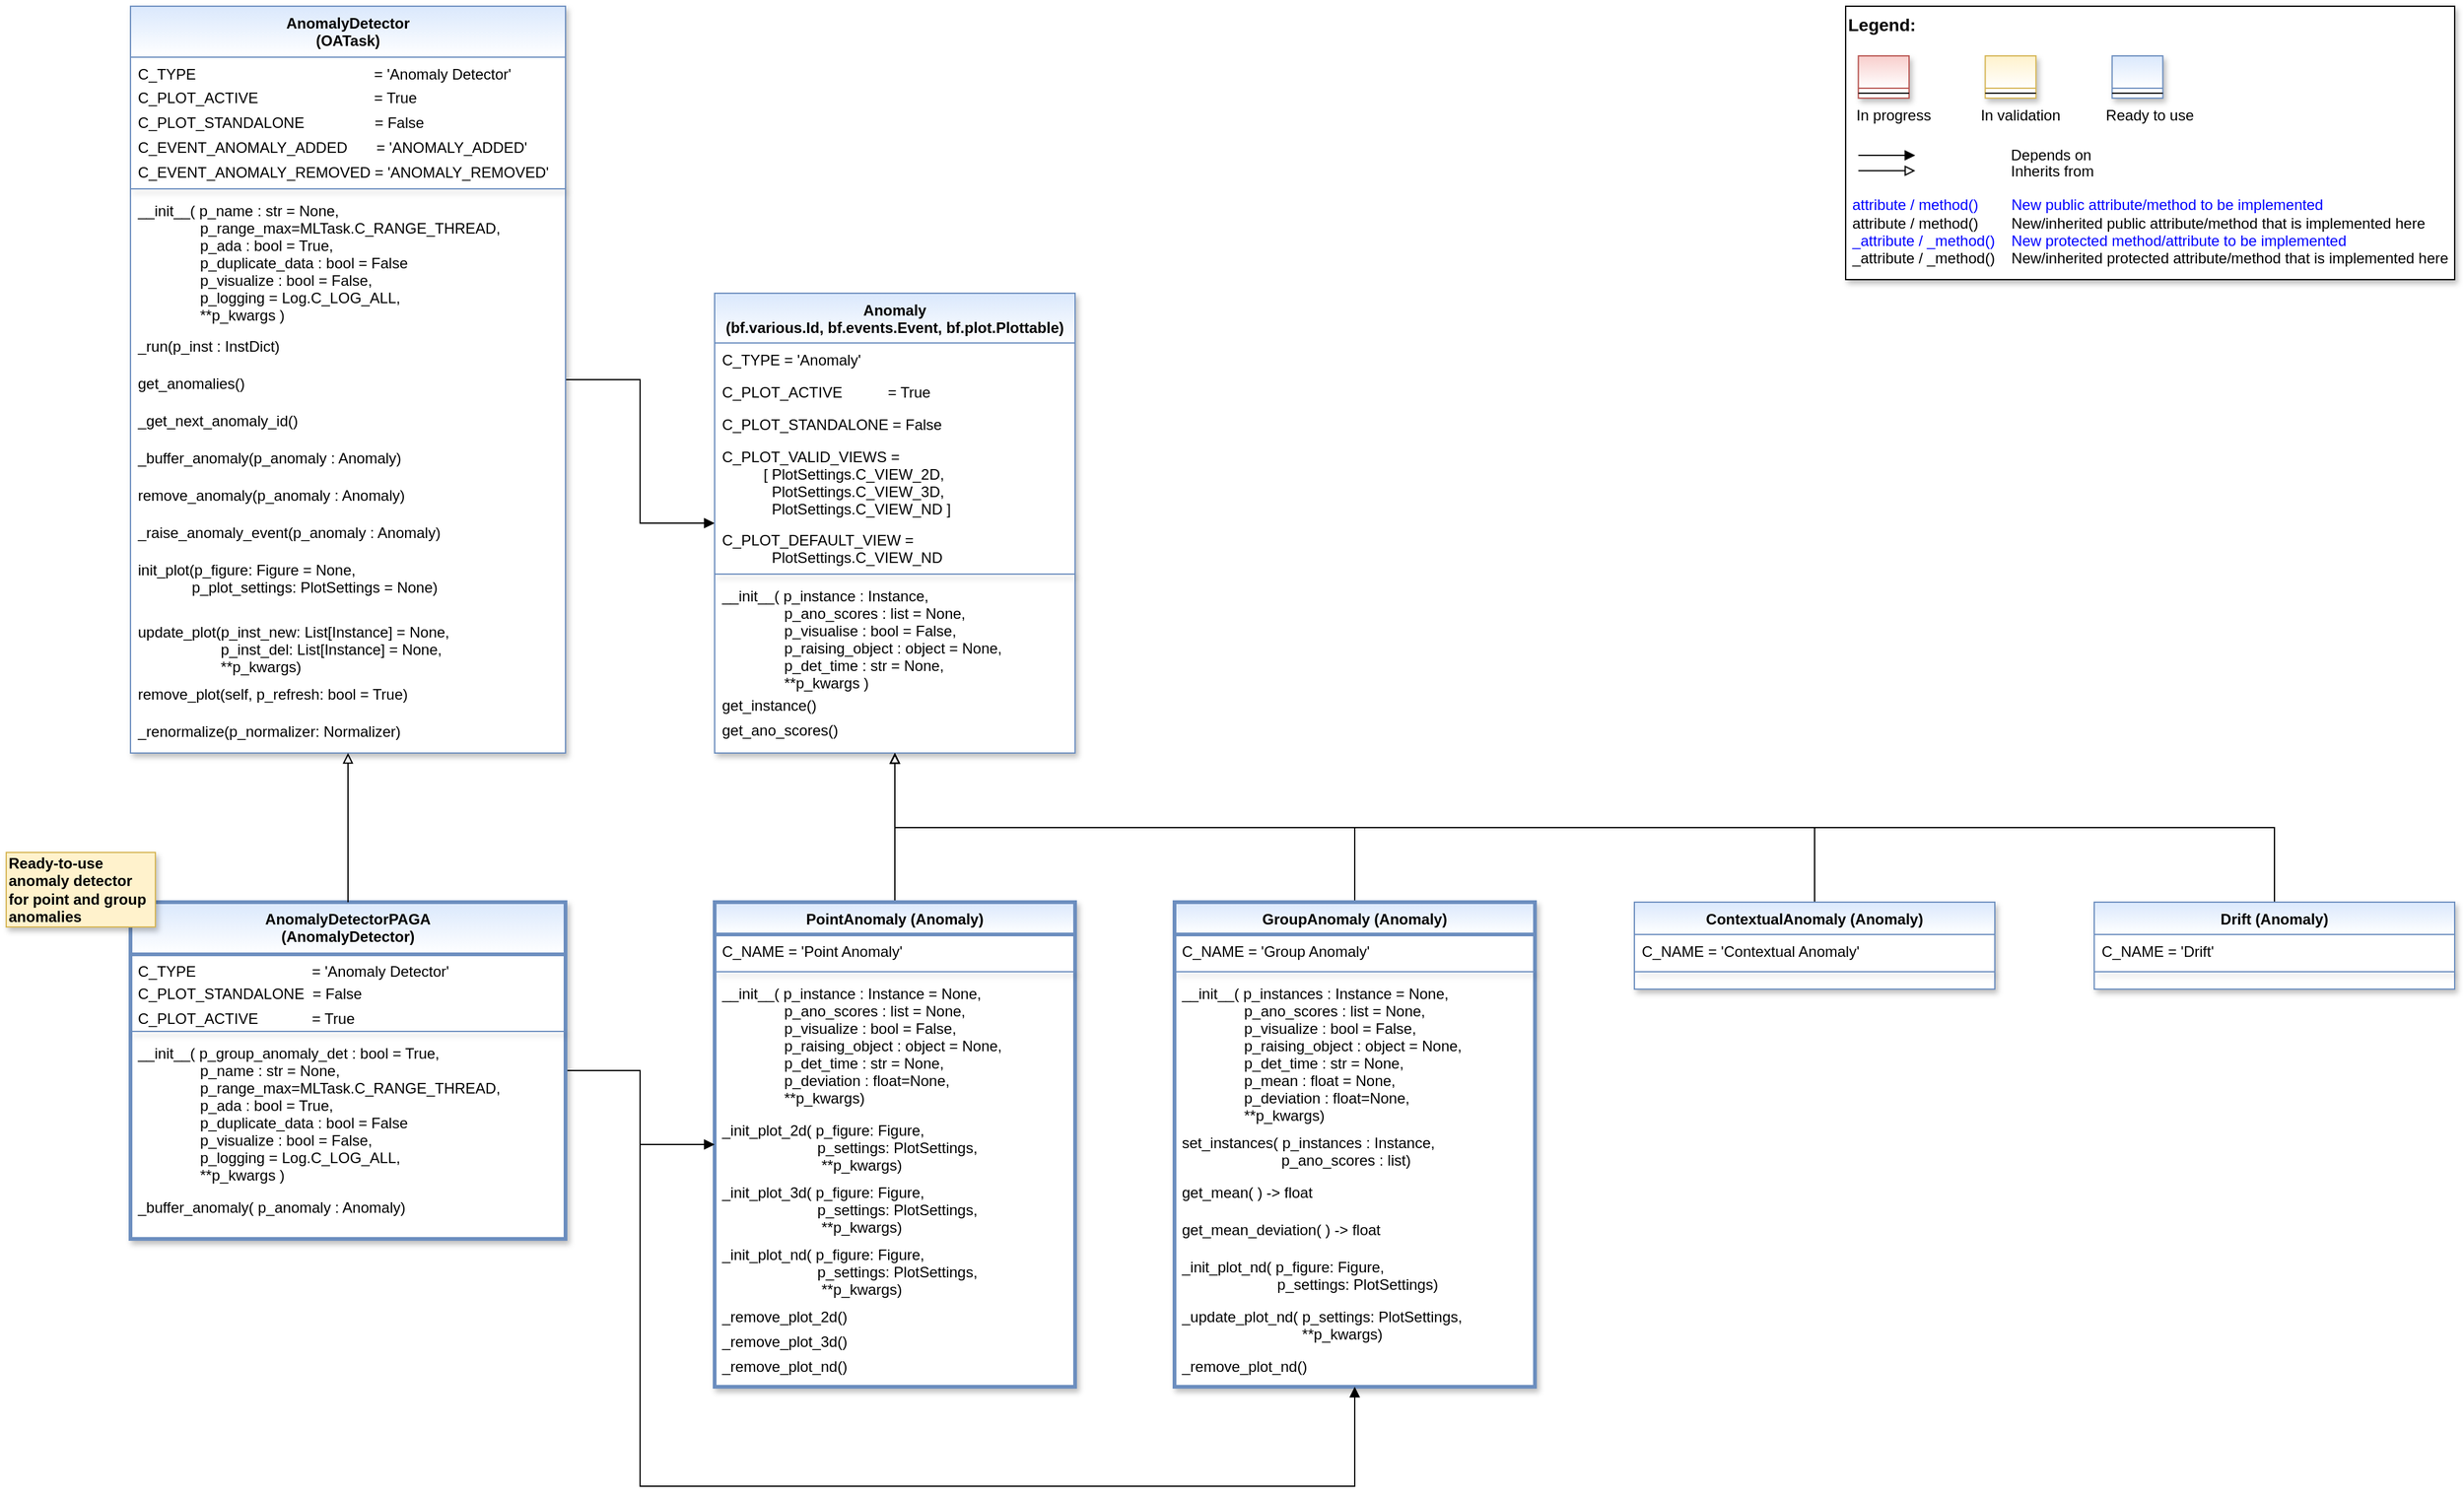<mxfile version="20.7.4" type="device" pages="2"><diagram id="C5RBs43oDa-KdzZeNtuy" name="Page-1"><mxGraphModel dx="2894" dy="1236" grid="1" gridSize="10" guides="1" tooltips="1" connect="1" arrows="1" fold="1" page="1" pageScale="1" pageWidth="2336" pageHeight="1654" math="0" shadow="0"><root><mxCell id="WIyWlLk6GJQsqaUBKTNV-0"/><mxCell id="WIyWlLk6GJQsqaUBKTNV-1" parent="WIyWlLk6GJQsqaUBKTNV-0"/><mxCell id="fcJVb3HREh7NScvAmxeq-0" value="" style="group" parent="WIyWlLk6GJQsqaUBKTNV-1" vertex="1" connectable="0"><mxGeometry x="1520" y="40" width="490" height="220" as="geometry"/></mxCell><mxCell id="fcJVb3HREh7NScvAmxeq-1" value="&lt;font color=&quot;#000000&quot; size=&quot;1&quot;&gt;&lt;b style=&quot;font-size: 14px&quot;&gt;Legend:&lt;br&gt;&lt;/b&gt;&lt;/font&gt;&lt;br&gt;&lt;br&gt;&lt;br&gt;&lt;font color=&quot;#0000ff&quot; style=&quot;font-size: 6px&quot;&gt;&lt;br&gt;&lt;/font&gt;&lt;span style=&quot;color: rgb(0 , 0 , 0)&quot;&gt;&lt;font style=&quot;font-size: 4px&quot;&gt;&amp;nbsp; &amp;nbsp;&lt;/font&gt;&amp;nbsp;In progress&amp;nbsp; &amp;nbsp; &amp;nbsp; &amp;nbsp; &amp;nbsp; &amp;nbsp; In validation&amp;nbsp; &amp;nbsp; &amp;nbsp; &amp;nbsp; &amp;nbsp; &amp;nbsp;Ready to use&lt;/span&gt;&lt;font color=&quot;#000000&quot;&gt;&amp;nbsp;&lt;br&gt;&lt;/font&gt;&lt;font color=&quot;#0000ff&quot;&gt;&lt;br&gt;&lt;br&gt;&lt;br&gt;&lt;br&gt;&amp;nbsp;attribute / method()&amp;nbsp; &amp;nbsp; &amp;nbsp; &amp;nbsp; New public attribute/method to be implemented&lt;/font&gt;&lt;br&gt;&lt;font color=&quot;#000000&quot;&gt;&amp;nbsp;&lt;/font&gt;&lt;font color=&quot;#000000&quot;&gt;attribute / method()&lt;span&gt; &lt;/span&gt;&amp;nbsp; &amp;nbsp; &amp;nbsp; &amp;nbsp;New/inherited public attribute/method that is implemented here&lt;br&gt;&lt;/font&gt;&lt;font color=&quot;#0000ff&quot;&gt;&amp;nbsp;_attribute /&amp;nbsp;&lt;/font&gt;&lt;font color=&quot;#0000ff&quot;&gt;_method()&amp;nbsp; &amp;nbsp; New protected method/attribute to be implemented&lt;/font&gt;&lt;br&gt;&lt;font color=&quot;#000000&quot;&gt;&amp;nbsp;_attribute / _method()&amp;nbsp; &amp;nbsp; New/inherited protected attribute/method that is implemented here&lt;br&gt;&lt;/font&gt;&lt;font color=&quot;#000000&quot;&gt;&lt;br&gt;&lt;br&gt;&lt;br&gt;&lt;br&gt;&lt;br&gt;&lt;/font&gt;" style="text;html=1;align=left;verticalAlign=top;whiteSpace=wrap;rounded=0;fontColor=#006600;strokeColor=#000000;shadow=1;fillColor=#ffffff;" parent="fcJVb3HREh7NScvAmxeq-0" vertex="1"><mxGeometry width="490.0" height="220" as="geometry"/></mxCell><mxCell id="fcJVb3HREh7NScvAmxeq-2" value="Depends on" style="endArrow=block;html=1;labelPosition=right;verticalLabelPosition=middle;align=left;verticalAlign=middle;endFill=1;fontSize=12;" parent="fcJVb3HREh7NScvAmxeq-0" edge="1"><mxGeometry x="-1623.125" y="-2180" width="51.042" height="50" as="geometry"><mxPoint x="10.208" y="120.003" as="sourcePoint"/><mxPoint x="55.991" y="120.003" as="targetPoint"/><mxPoint x="98" as="offset"/><Array as="points"><mxPoint x="30.625" y="120"/></Array></mxGeometry></mxCell><mxCell id="fcJVb3HREh7NScvAmxeq-3" value="Inherits from" style="endArrow=block;html=1;labelPosition=right;verticalLabelPosition=middle;align=left;verticalAlign=middle;endFill=0;fontSize=12;" parent="fcJVb3HREh7NScvAmxeq-0" edge="1"><mxGeometry x="-1623.125" y="-2180" width="51.042" height="50" as="geometry"><mxPoint x="10.208" y="132.385" as="sourcePoint"/><mxPoint x="55.991" y="132.385" as="targetPoint"/><mxPoint x="98" y="1" as="offset"/></mxGeometry></mxCell><mxCell id="fcJVb3HREh7NScvAmxeq-4" value="" style="swimlane;fontStyle=3;align=center;verticalAlign=top;childLayout=stackLayout;horizontal=1;startSize=26;horizontalStack=0;resizeParent=1;resizeLast=0;collapsible=1;marginBottom=0;rounded=0;shadow=1;strokeWidth=1;fillColor=#f8cecc;strokeColor=#b85450;gradientColor=#ffffff;swimlaneFillColor=#ffffff;" parent="fcJVb3HREh7NScvAmxeq-0" vertex="1"><mxGeometry x="10.208" y="40" width="40.833" height="34" as="geometry"><mxRectangle x="230" y="140" width="160" height="26" as="alternateBounds"/></mxGeometry></mxCell><mxCell id="fcJVb3HREh7NScvAmxeq-5" value="" style="line;html=1;strokeWidth=1;align=left;verticalAlign=middle;spacingTop=-1;spacingLeft=3;spacingRight=3;rotatable=0;labelPosition=right;points=[];portConstraint=eastwest;" parent="fcJVb3HREh7NScvAmxeq-4" vertex="1"><mxGeometry y="26" width="40.833" height="8" as="geometry"/></mxCell><mxCell id="fcJVb3HREh7NScvAmxeq-6" value="" style="swimlane;fontStyle=3;align=center;verticalAlign=top;childLayout=stackLayout;horizontal=1;startSize=26;horizontalStack=0;resizeParent=1;resizeLast=0;collapsible=1;marginBottom=0;rounded=0;shadow=1;strokeWidth=1;fillColor=#fff2cc;strokeColor=#d6b656;gradientColor=#ffffff;swimlaneFillColor=#ffffff;" parent="fcJVb3HREh7NScvAmxeq-0" vertex="1"><mxGeometry x="112.292" y="40" width="40.833" height="34" as="geometry"><mxRectangle x="230" y="140" width="160" height="26" as="alternateBounds"/></mxGeometry></mxCell><mxCell id="fcJVb3HREh7NScvAmxeq-7" value="" style="line;html=1;strokeWidth=1;align=left;verticalAlign=middle;spacingTop=-1;spacingLeft=3;spacingRight=3;rotatable=0;labelPosition=right;points=[];portConstraint=eastwest;" parent="fcJVb3HREh7NScvAmxeq-6" vertex="1"><mxGeometry y="26" width="40.833" height="8" as="geometry"/></mxCell><mxCell id="fcJVb3HREh7NScvAmxeq-8" value="" style="swimlane;fontStyle=3;align=center;verticalAlign=top;childLayout=stackLayout;horizontal=1;startSize=26;horizontalStack=0;resizeParent=1;resizeLast=0;collapsible=1;marginBottom=0;rounded=0;shadow=1;strokeWidth=1;fillColor=#dae8fc;strokeColor=#6c8ebf;gradientColor=#ffffff;swimlaneFillColor=#ffffff;" parent="fcJVb3HREh7NScvAmxeq-0" vertex="1"><mxGeometry x="214.375" y="40" width="40.833" height="34" as="geometry"><mxRectangle x="230" y="140" width="160" height="26" as="alternateBounds"/></mxGeometry></mxCell><mxCell id="fcJVb3HREh7NScvAmxeq-9" value="" style="line;html=1;strokeWidth=1;align=left;verticalAlign=middle;spacingTop=-1;spacingLeft=3;spacingRight=3;rotatable=0;labelPosition=right;points=[];portConstraint=eastwest;" parent="fcJVb3HREh7NScvAmxeq-8" vertex="1"><mxGeometry y="26" width="40.833" height="8" as="geometry"/></mxCell><mxCell id="0cJ1NAXk0Xtcf3CmwPfC-0" style="edgeStyle=orthogonalEdgeStyle;rounded=0;orthogonalLoop=1;jettySize=auto;html=1;endArrow=block;endFill=1;" edge="1" parent="WIyWlLk6GJQsqaUBKTNV-1" source="4use4ZCXdNiZSNTW99xv-1" target="4use4ZCXdNiZSNTW99xv-16"><mxGeometry relative="1" as="geometry"/></mxCell><mxCell id="4use4ZCXdNiZSNTW99xv-1" value="AnomalyDetector&#10;(OATask)" style="swimlane;align=center;verticalAlign=top;childLayout=stackLayout;horizontal=1;startSize=41;horizontalStack=0;resizeParent=1;resizeLast=0;collapsible=1;marginBottom=0;rounded=0;shadow=1;strokeWidth=1;fillColor=#dae8fc;strokeColor=#6c8ebf;swimlaneFillColor=#ffffff;gradientColor=#ffffff;" parent="WIyWlLk6GJQsqaUBKTNV-1" vertex="1"><mxGeometry x="140" y="40" width="350" height="601" as="geometry"><mxRectangle x="230" y="140" width="160" height="26" as="alternateBounds"/></mxGeometry></mxCell><mxCell id="4use4ZCXdNiZSNTW99xv-2" value="C_TYPE                                           = 'Anomaly Detector'" style="text;align=left;verticalAlign=top;spacingLeft=4;spacingRight=4;overflow=hidden;rotatable=0;points=[[0,0.5],[1,0.5]];portConstraint=eastwest;" parent="4use4ZCXdNiZSNTW99xv-1" vertex="1"><mxGeometry y="41" width="350" height="19" as="geometry"/></mxCell><mxCell id="oLJumqx1HHhM9YScGNT0-0" value="C_PLOT_ACTIVE &amp;nbsp; &amp;nbsp; &amp;nbsp; &amp;nbsp; &amp;nbsp; &lt;span style=&quot;white-space: pre;&quot;&gt;&#9;&lt;/span&gt;&lt;span style=&quot;white-space: pre;&quot;&gt;&#9;&lt;/span&gt;&amp;nbsp;= True" style="text;align=left;verticalAlign=top;spacingLeft=4;spacingRight=4;overflow=hidden;rotatable=0;points=[[0,0.5],[1,0.5]];portConstraint=eastwest;html=1;" parent="4use4ZCXdNiZSNTW99xv-1" vertex="1"><mxGeometry y="60" width="350" height="20" as="geometry"/></mxCell><mxCell id="iRqbgX-deYLXcJWkZiLP-0" value="C_PLOT_STANDALONE                 = False" style="text;align=left;verticalAlign=top;spacingLeft=4;spacingRight=4;overflow=hidden;rotatable=0;points=[[0,0.5],[1,0.5]];portConstraint=eastwest;" parent="4use4ZCXdNiZSNTW99xv-1" vertex="1"><mxGeometry y="80" width="350" height="20" as="geometry"/></mxCell><mxCell id="iRqbgX-deYLXcJWkZiLP-1" value="    C_EVENT_ANOMALY_ADDED       = 'ANOMALY_ADDED'" style="text;align=left;verticalAlign=top;spacingLeft=4;spacingRight=4;overflow=hidden;rotatable=0;points=[[0,0.5],[1,0.5]];portConstraint=eastwest;" parent="4use4ZCXdNiZSNTW99xv-1" vertex="1"><mxGeometry y="100" width="350" height="20" as="geometry"/></mxCell><mxCell id="oLJumqx1HHhM9YScGNT0-1" value="    C_EVENT_ANOMALY_REMOVED = 'ANOMALY_REMOVED'" style="text;align=left;verticalAlign=top;spacingLeft=4;spacingRight=4;overflow=hidden;rotatable=0;points=[[0,0.5],[1,0.5]];portConstraint=eastwest;" parent="4use4ZCXdNiZSNTW99xv-1" vertex="1"><mxGeometry y="120" width="350" height="23" as="geometry"/></mxCell><mxCell id="4use4ZCXdNiZSNTW99xv-5" value="" style="line;html=1;strokeWidth=1;align=center;verticalAlign=top;spacingTop=-1;spacingLeft=3;spacingRight=3;rotatable=0;labelPosition=right;points=[];portConstraint=eastwest;rounded=0;shadow=1;strokeColor=#6c8ebf;swimlaneFillColor=#ffffff;fontFamily=Helvetica;fontSize=12;fontColor=default;fontStyle=3;fillColor=#dae8fc;gradientColor=#ffffff;" parent="4use4ZCXdNiZSNTW99xv-1" vertex="1"><mxGeometry y="143" width="350" height="8" as="geometry"/></mxCell><mxCell id="4use4ZCXdNiZSNTW99xv-6" value="__init__( p_name : str = None,&#10;               p_range_max=MLTask.C_RANGE_THREAD,&#10;               p_ada : bool = True,&#10;               p_duplicate_data : bool = False&#10;               p_visualize : bool = False,&#10;               p_logging = Log.C_LOG_ALL,&#10;               **p_kwargs )" style="text;align=left;verticalAlign=top;spacingLeft=4;spacingRight=4;overflow=hidden;rotatable=0;points=[[0,0.5],[1,0.5]];portConstraint=eastwest;" parent="4use4ZCXdNiZSNTW99xv-1" vertex="1"><mxGeometry y="151" width="350" height="109" as="geometry"/></mxCell><mxCell id="oLJumqx1HHhM9YScGNT0-22" value="_run(p_inst : InstDict)" style="text;align=left;verticalAlign=top;spacingLeft=4;spacingRight=4;overflow=hidden;rotatable=0;points=[[0,0.5],[1,0.5]];portConstraint=eastwest;shadow=1;" parent="4use4ZCXdNiZSNTW99xv-1" vertex="1"><mxGeometry y="260" width="350" height="30" as="geometry"/></mxCell><mxCell id="4use4ZCXdNiZSNTW99xv-8" value="get_anomalies()" style="text;align=left;verticalAlign=top;spacingLeft=4;spacingRight=4;overflow=hidden;rotatable=0;points=[[0,0.5],[1,0.5]];portConstraint=eastwest;shadow=1;" parent="4use4ZCXdNiZSNTW99xv-1" vertex="1"><mxGeometry y="290" width="350" height="30" as="geometry"/></mxCell><mxCell id="N38WU9mJ-Era6qwWuLtT-0" value="_get_next_anomaly_id()" style="text;align=left;verticalAlign=top;spacingLeft=4;spacingRight=4;overflow=hidden;rotatable=0;points=[[0,0.5],[1,0.5]];portConstraint=eastwest;shadow=1;" parent="4use4ZCXdNiZSNTW99xv-1" vertex="1"><mxGeometry y="320" width="350" height="30" as="geometry"/></mxCell><mxCell id="oLJumqx1HHhM9YScGNT0-2" value="_buffer_anomaly(p_anomaly : Anomaly) " style="text;align=left;verticalAlign=top;spacingLeft=4;spacingRight=4;overflow=hidden;rotatable=0;points=[[0,0.5],[1,0.5]];portConstraint=eastwest;shadow=1;" parent="4use4ZCXdNiZSNTW99xv-1" vertex="1"><mxGeometry y="350" width="350" height="30" as="geometry"/></mxCell><mxCell id="oLJumqx1HHhM9YScGNT0-3" value="remove_anomaly(p_anomaly : Anomaly)" style="text;align=left;verticalAlign=top;spacingLeft=4;spacingRight=4;overflow=hidden;rotatable=0;points=[[0,0.5],[1,0.5]];portConstraint=eastwest;shadow=1;" parent="4use4ZCXdNiZSNTW99xv-1" vertex="1"><mxGeometry y="380" width="350" height="30" as="geometry"/></mxCell><mxCell id="oLJumqx1HHhM9YScGNT0-4" value="_raise_anomaly_event(p_anomaly : Anomaly)" style="text;align=left;verticalAlign=top;spacingLeft=4;spacingRight=4;overflow=hidden;rotatable=0;points=[[0,0.5],[1,0.5]];portConstraint=eastwest;shadow=1;" parent="4use4ZCXdNiZSNTW99xv-1" vertex="1"><mxGeometry y="410" width="350" height="30" as="geometry"/></mxCell><mxCell id="oLJumqx1HHhM9YScGNT0-5" value="init_plot(p_figure: Figure = None,&#10;             p_plot_settings: PlotSettings = None)" style="text;align=left;verticalAlign=top;spacingLeft=4;spacingRight=4;overflow=hidden;rotatable=0;points=[[0,0.5],[1,0.5]];portConstraint=eastwest;shadow=1;" parent="4use4ZCXdNiZSNTW99xv-1" vertex="1"><mxGeometry y="440" width="350" height="50" as="geometry"/></mxCell><mxCell id="oLJumqx1HHhM9YScGNT0-6" value="update_plot(p_inst_new: List[Instance] = None,&#10;                    p_inst_del: List[Instance] = None,&#10;                    **p_kwargs)" style="text;align=left;verticalAlign=top;spacingLeft=4;spacingRight=4;overflow=hidden;rotatable=0;points=[[0,0.5],[1,0.5]];portConstraint=eastwest;shadow=1;" parent="4use4ZCXdNiZSNTW99xv-1" vertex="1"><mxGeometry y="490" width="350" height="50" as="geometry"/></mxCell><mxCell id="oLJumqx1HHhM9YScGNT0-7" value="remove_plot(self, p_refresh: bool = True)" style="text;align=left;verticalAlign=top;spacingLeft=4;spacingRight=4;overflow=hidden;rotatable=0;points=[[0,0.5],[1,0.5]];portConstraint=eastwest;shadow=1;" parent="4use4ZCXdNiZSNTW99xv-1" vertex="1"><mxGeometry y="540" width="350" height="30" as="geometry"/></mxCell><mxCell id="hOcUKRqpv3udX4BvXm5B-0" value="_renormalize(p_normalizer: Normalizer) " style="text;align=left;verticalAlign=top;spacingLeft=4;spacingRight=4;overflow=hidden;rotatable=0;points=[[0,0.5],[1,0.5]];portConstraint=eastwest;shadow=1;" parent="4use4ZCXdNiZSNTW99xv-1" vertex="1"><mxGeometry y="570" width="350" height="30" as="geometry"/></mxCell><mxCell id="4use4ZCXdNiZSNTW99xv-16" value="Anomaly &#10;(bf.various.Id, bf.events.Event, bf.plot.Plottable)" style="swimlane;fontStyle=1;align=center;verticalAlign=top;childLayout=stackLayout;horizontal=1;startSize=40;horizontalStack=0;resizeParent=1;resizeLast=0;collapsible=1;marginBottom=0;rounded=0;shadow=1;strokeWidth=1;fillColor=#dae8fc;strokeColor=#6c8ebf;swimlaneFillColor=#ffffff;gradientColor=#ffffff;fontFamily=Helvetica;fontSize=12;fontColor=default;" parent="WIyWlLk6GJQsqaUBKTNV-1" vertex="1"><mxGeometry x="610" y="271" width="290" height="370" as="geometry"><mxRectangle x="230" y="140" width="160" height="26" as="alternateBounds"/></mxGeometry></mxCell><mxCell id="8-Sli__s1YHfQ2Dl7trR-0" value="C_TYPE = 'Anomaly'" style="text;align=left;verticalAlign=top;spacingLeft=4;spacingRight=4;overflow=hidden;rotatable=0;points=[[0,0.5],[1,0.5]];portConstraint=eastwest;" parent="4use4ZCXdNiZSNTW99xv-16" vertex="1"><mxGeometry y="40" width="290" height="26" as="geometry"/></mxCell><mxCell id="oLJumqx1HHhM9YScGNT0-23" value="C_PLOT_ACTIVE           = True" style="text;align=left;verticalAlign=top;spacingLeft=4;spacingRight=4;overflow=hidden;rotatable=0;points=[[0,0.5],[1,0.5]];portConstraint=eastwest;" parent="4use4ZCXdNiZSNTW99xv-16" vertex="1"><mxGeometry y="66" width="290" height="26" as="geometry"/></mxCell><mxCell id="oLJumqx1HHhM9YScGNT0-24" value="C_PLOT_STANDALONE = False" style="text;align=left;verticalAlign=top;spacingLeft=4;spacingRight=4;overflow=hidden;rotatable=0;points=[[0,0.5],[1,0.5]];portConstraint=eastwest;" parent="4use4ZCXdNiZSNTW99xv-16" vertex="1"><mxGeometry y="92" width="290" height="26" as="geometry"/></mxCell><mxCell id="oLJumqx1HHhM9YScGNT0-25" value="C_PLOT_VALID_VIEWS = &#10;          [ PlotSettings.C_VIEW_2D, &#10;            PlotSettings.C_VIEW_3D, &#10;            PlotSettings.C_VIEW_ND ]" style="text;align=left;verticalAlign=top;spacingLeft=4;spacingRight=4;overflow=hidden;rotatable=0;points=[[0,0.5],[1,0.5]];portConstraint=eastwest;" parent="4use4ZCXdNiZSNTW99xv-16" vertex="1"><mxGeometry y="118" width="290" height="67" as="geometry"/></mxCell><mxCell id="oLJumqx1HHhM9YScGNT0-26" value="C_PLOT_DEFAULT_VIEW = &#10;            PlotSettings.C_VIEW_ND" style="text;align=left;verticalAlign=top;spacingLeft=4;spacingRight=4;overflow=hidden;rotatable=0;points=[[0,0.5],[1,0.5]];portConstraint=eastwest;" parent="4use4ZCXdNiZSNTW99xv-16" vertex="1"><mxGeometry y="185" width="290" height="37" as="geometry"/></mxCell><mxCell id="4use4ZCXdNiZSNTW99xv-20" value="" style="line;html=1;strokeWidth=1;align=center;verticalAlign=top;spacingTop=-1;spacingLeft=3;spacingRight=3;rotatable=0;labelPosition=right;points=[];portConstraint=eastwest;rounded=0;shadow=1;strokeColor=#6c8ebf;swimlaneFillColor=#ffffff;fontFamily=Helvetica;fontSize=12;fontColor=default;fontStyle=1;fillColor=#dae8fc;gradientColor=#ffffff;" parent="4use4ZCXdNiZSNTW99xv-16" vertex="1"><mxGeometry y="222" width="290" height="8" as="geometry"/></mxCell><mxCell id="4use4ZCXdNiZSNTW99xv-21" value="__init__( p_instance : Instance,&#10;               p_ano_scores : list = None,&#10;               p_visualise : bool = False,&#10;               p_raising_object : object = None,&#10;               p_det_time : str = None,&#10;               **p_kwargs )" style="text;align=left;verticalAlign=top;spacingLeft=4;spacingRight=4;overflow=hidden;rotatable=0;points=[[0,0.5],[1,0.5]];portConstraint=eastwest;" parent="4use4ZCXdNiZSNTW99xv-16" vertex="1"><mxGeometry y="230" width="290" height="88" as="geometry"/></mxCell><mxCell id="oLJumqx1HHhM9YScGNT0-29" value="get_instance()" style="text;align=left;verticalAlign=top;spacingLeft=4;spacingRight=4;overflow=hidden;rotatable=0;points=[[0,0.5],[1,0.5]];portConstraint=eastwest;" parent="4use4ZCXdNiZSNTW99xv-16" vertex="1"><mxGeometry y="318" width="290" height="20" as="geometry"/></mxCell><mxCell id="hOcUKRqpv3udX4BvXm5B-9" value="get_ano_scores()" style="text;align=left;verticalAlign=top;spacingLeft=4;spacingRight=4;overflow=hidden;rotatable=0;points=[[0,0.5],[1,0.5]];portConstraint=eastwest;" parent="4use4ZCXdNiZSNTW99xv-16" vertex="1"><mxGeometry y="338" width="290" height="20" as="geometry"/></mxCell><mxCell id="0cJ1NAXk0Xtcf3CmwPfC-3" style="edgeStyle=orthogonalEdgeStyle;rounded=0;orthogonalLoop=1;jettySize=auto;html=1;endArrow=block;endFill=0;" edge="1" parent="WIyWlLk6GJQsqaUBKTNV-1" source="p2okAq9_pR5mkignAm-u-1" target="4use4ZCXdNiZSNTW99xv-16"><mxGeometry relative="1" as="geometry"/></mxCell><mxCell id="p2okAq9_pR5mkignAm-u-1" value="PointAnomaly (Anomaly)" style="swimlane;fontStyle=1;align=center;verticalAlign=top;childLayout=stackLayout;horizontal=1;startSize=26;horizontalStack=0;resizeParent=1;resizeLast=0;collapsible=1;marginBottom=0;rounded=0;shadow=1;strokeWidth=3;fillColor=#dae8fc;strokeColor=#6c8ebf;swimlaneFillColor=#ffffff;gradientColor=#ffffff;fontFamily=Helvetica;fontSize=12;fontColor=default;" parent="WIyWlLk6GJQsqaUBKTNV-1" vertex="1"><mxGeometry x="610" y="761" width="290" height="390" as="geometry"><mxRectangle x="230" y="140" width="160" height="26" as="alternateBounds"/></mxGeometry></mxCell><mxCell id="p2okAq9_pR5mkignAm-u-2" value="C_NAME = 'Point Anomaly'" style="text;align=left;verticalAlign=top;spacingLeft=4;spacingRight=4;overflow=hidden;rotatable=0;points=[[0,0.5],[1,0.5]];portConstraint=eastwest;" parent="p2okAq9_pR5mkignAm-u-1" vertex="1"><mxGeometry y="26" width="290" height="26" as="geometry"/></mxCell><mxCell id="p2okAq9_pR5mkignAm-u-5" value="" style="line;html=1;strokeWidth=1;align=center;verticalAlign=top;spacingTop=-1;spacingLeft=3;spacingRight=3;rotatable=0;labelPosition=right;points=[];portConstraint=eastwest;rounded=0;shadow=1;strokeColor=#6c8ebf;swimlaneFillColor=#ffffff;fontFamily=Helvetica;fontSize=12;fontColor=default;fontStyle=1;fillColor=#dae8fc;gradientColor=#ffffff;" parent="p2okAq9_pR5mkignAm-u-1" vertex="1"><mxGeometry y="52" width="290" height="8" as="geometry"/></mxCell><mxCell id="p2okAq9_pR5mkignAm-u-6" value="__init__( p_instance : Instance = None,&#10;               p_ano_scores : list = None,&#10;               p_visualize : bool = False,&#10;               p_raising_object : object = None,&#10;               p_det_time : str = None,&#10;               p_deviation : float=None,&#10;               **p_kwargs)" style="text;align=left;verticalAlign=top;spacingLeft=4;spacingRight=4;overflow=hidden;rotatable=0;points=[[0,0.5],[1,0.5]];portConstraint=eastwest;" parent="p2okAq9_pR5mkignAm-u-1" vertex="1"><mxGeometry y="60" width="290" height="110" as="geometry"/></mxCell><mxCell id="oLJumqx1HHhM9YScGNT0-30" value="_init_plot_2d( p_figure: Figure,&#10;                       p_settings: PlotSettings,&#10;                        **p_kwargs)" style="text;align=left;verticalAlign=top;spacingLeft=4;spacingRight=4;overflow=hidden;rotatable=0;points=[[0,0.5],[1,0.5]];portConstraint=eastwest;" parent="p2okAq9_pR5mkignAm-u-1" vertex="1"><mxGeometry y="170" width="290" height="50" as="geometry"/></mxCell><mxCell id="N38WU9mJ-Era6qwWuLtT-4" value="_init_plot_3d( p_figure: Figure,&#10;                       p_settings: PlotSettings,&#10;                        **p_kwargs)" style="text;align=left;verticalAlign=top;spacingLeft=4;spacingRight=4;overflow=hidden;rotatable=0;points=[[0,0.5],[1,0.5]];portConstraint=eastwest;" parent="p2okAq9_pR5mkignAm-u-1" vertex="1"><mxGeometry y="220" width="290" height="50" as="geometry"/></mxCell><mxCell id="N38WU9mJ-Era6qwWuLtT-5" value="_init_plot_nd( p_figure: Figure,&#10;                       p_settings: PlotSettings,&#10;                        **p_kwargs)" style="text;align=left;verticalAlign=top;spacingLeft=4;spacingRight=4;overflow=hidden;rotatable=0;points=[[0,0.5],[1,0.5]];portConstraint=eastwest;" parent="p2okAq9_pR5mkignAm-u-1" vertex="1"><mxGeometry y="270" width="290" height="50" as="geometry"/></mxCell><mxCell id="oLJumqx1HHhM9YScGNT0-31" value="_remove_plot_2d()" style="text;align=left;verticalAlign=top;spacingLeft=4;spacingRight=4;overflow=hidden;rotatable=0;points=[[0,0.5],[1,0.5]];portConstraint=eastwest;" parent="p2okAq9_pR5mkignAm-u-1" vertex="1"><mxGeometry y="320" width="290" height="20" as="geometry"/></mxCell><mxCell id="N38WU9mJ-Era6qwWuLtT-6" value="_remove_plot_3d()" style="text;align=left;verticalAlign=top;spacingLeft=4;spacingRight=4;overflow=hidden;rotatable=0;points=[[0,0.5],[1,0.5]];portConstraint=eastwest;" parent="p2okAq9_pR5mkignAm-u-1" vertex="1"><mxGeometry y="340" width="290" height="20" as="geometry"/></mxCell><mxCell id="N38WU9mJ-Era6qwWuLtT-7" value="_remove_plot_nd()" style="text;align=left;verticalAlign=top;spacingLeft=4;spacingRight=4;overflow=hidden;rotatable=0;points=[[0,0.5],[1,0.5]];portConstraint=eastwest;" parent="p2okAq9_pR5mkignAm-u-1" vertex="1"><mxGeometry y="360" width="290" height="20" as="geometry"/></mxCell><mxCell id="0cJ1NAXk0Xtcf3CmwPfC-5" style="edgeStyle=orthogonalEdgeStyle;rounded=0;orthogonalLoop=1;jettySize=auto;html=1;endArrow=block;endFill=0;exitX=0.5;exitY=0;exitDx=0;exitDy=0;entryX=0.5;entryY=1;entryDx=0;entryDy=0;" edge="1" parent="WIyWlLk6GJQsqaUBKTNV-1" source="p2okAq9_pR5mkignAm-u-7" target="4use4ZCXdNiZSNTW99xv-16"><mxGeometry relative="1" as="geometry"><Array as="points"><mxPoint x="1865" y="701"/><mxPoint x="755" y="701"/></Array></mxGeometry></mxCell><mxCell id="p2okAq9_pR5mkignAm-u-7" value="Drift (Anomaly)" style="swimlane;fontStyle=1;align=center;verticalAlign=top;childLayout=stackLayout;horizontal=1;startSize=26;horizontalStack=0;resizeParent=1;resizeLast=0;collapsible=1;marginBottom=0;rounded=0;shadow=1;strokeWidth=1;fillColor=#dae8fc;strokeColor=#6c8ebf;swimlaneFillColor=#ffffff;gradientColor=#ffffff;fontFamily=Helvetica;fontSize=12;fontColor=default;" parent="WIyWlLk6GJQsqaUBKTNV-1" vertex="1"><mxGeometry x="1720" y="761" width="290" height="70" as="geometry"><mxRectangle x="230" y="140" width="160" height="26" as="alternateBounds"/></mxGeometry></mxCell><mxCell id="p2okAq9_pR5mkignAm-u-8" value="C_NAME = 'Drift'" style="text;align=left;verticalAlign=top;spacingLeft=4;spacingRight=4;overflow=hidden;rotatable=0;points=[[0,0.5],[1,0.5]];portConstraint=eastwest;" parent="p2okAq9_pR5mkignAm-u-7" vertex="1"><mxGeometry y="26" width="290" height="26" as="geometry"/></mxCell><mxCell id="p2okAq9_pR5mkignAm-u-11" value="" style="line;html=1;strokeWidth=1;align=center;verticalAlign=top;spacingTop=-1;spacingLeft=3;spacingRight=3;rotatable=0;labelPosition=right;points=[];portConstraint=eastwest;rounded=0;shadow=1;strokeColor=#6c8ebf;swimlaneFillColor=#ffffff;fontFamily=Helvetica;fontSize=12;fontColor=default;fontStyle=1;fillColor=#dae8fc;gradientColor=#ffffff;" parent="p2okAq9_pR5mkignAm-u-7" vertex="1"><mxGeometry y="52" width="290" height="8" as="geometry"/></mxCell><mxCell id="0cJ1NAXk0Xtcf3CmwPfC-9" style="edgeStyle=orthogonalEdgeStyle;rounded=0;orthogonalLoop=1;jettySize=auto;html=1;endArrow=block;endFill=0;" edge="1" parent="WIyWlLk6GJQsqaUBKTNV-1" source="y2l99iwQbg-wAnSwsQFK-0" target="4use4ZCXdNiZSNTW99xv-16"><mxGeometry relative="1" as="geometry"><Array as="points"><mxPoint x="1125" y="701"/><mxPoint x="755" y="701"/></Array></mxGeometry></mxCell><mxCell id="y2l99iwQbg-wAnSwsQFK-0" value="GroupAnomaly (Anomaly)" style="swimlane;align=center;verticalAlign=top;childLayout=stackLayout;horizontal=1;startSize=26;horizontalStack=0;resizeParent=1;resizeLast=0;collapsible=1;marginBottom=0;rounded=0;shadow=1;strokeWidth=3;fillColor=#dae8fc;strokeColor=#6c8ebf;swimlaneFillColor=#ffffff;gradientColor=#ffffff;" parent="WIyWlLk6GJQsqaUBKTNV-1" vertex="1"><mxGeometry x="980" y="761" width="290" height="390" as="geometry"><mxRectangle x="230" y="140" width="160" height="26" as="alternateBounds"/></mxGeometry></mxCell><mxCell id="y2l99iwQbg-wAnSwsQFK-1" value="C_NAME = 'Group Anomaly'" style="text;align=left;verticalAlign=top;spacingLeft=4;spacingRight=4;overflow=hidden;rotatable=0;points=[[0,0.5],[1,0.5]];portConstraint=eastwest;" parent="y2l99iwQbg-wAnSwsQFK-0" vertex="1"><mxGeometry y="26" width="290" height="26" as="geometry"/></mxCell><mxCell id="y2l99iwQbg-wAnSwsQFK-2" value="" style="line;html=1;strokeWidth=1;align=center;verticalAlign=top;spacingTop=-1;spacingLeft=3;spacingRight=3;rotatable=0;labelPosition=right;points=[];portConstraint=eastwest;rounded=0;shadow=1;strokeColor=#6c8ebf;swimlaneFillColor=#ffffff;fontFamily=Helvetica;fontSize=12;fontColor=default;fontStyle=1;fillColor=#dae8fc;gradientColor=#ffffff;" parent="y2l99iwQbg-wAnSwsQFK-0" vertex="1"><mxGeometry y="52" width="290" height="8" as="geometry"/></mxCell><mxCell id="y2l99iwQbg-wAnSwsQFK-3" value="__init__( p_instances : Instance = None,&#10;               p_ano_scores : list = None,&#10;               p_visualize : bool = False,&#10;               p_raising_object : object = None,&#10;               p_det_time : str = None,&#10;               p_mean : float = None,&#10;               p_deviation : float=None,&#10;               **p_kwargs)" style="text;align=left;verticalAlign=top;spacingLeft=4;spacingRight=4;overflow=hidden;rotatable=0;points=[[0,0.5],[1,0.5]];portConstraint=eastwest;" parent="y2l99iwQbg-wAnSwsQFK-0" vertex="1"><mxGeometry y="60" width="290" height="120" as="geometry"/></mxCell><mxCell id="hOcUKRqpv3udX4BvXm5B-10" value="set_instances( p_instances : Instance,&#10;                        p_ano_scores : list)" style="text;align=left;verticalAlign=top;spacingLeft=4;spacingRight=4;overflow=hidden;rotatable=0;points=[[0,0.5],[1,0.5]];portConstraint=eastwest;" parent="y2l99iwQbg-wAnSwsQFK-0" vertex="1"><mxGeometry y="180" width="290" height="40" as="geometry"/></mxCell><mxCell id="iRqbgX-deYLXcJWkZiLP-6" value="get_mean( ) -&gt; float" style="text;align=left;verticalAlign=top;spacingLeft=4;spacingRight=4;overflow=hidden;rotatable=0;points=[[0,0.5],[1,0.5]];portConstraint=eastwest;" parent="y2l99iwQbg-wAnSwsQFK-0" vertex="1"><mxGeometry y="220" width="290" height="30" as="geometry"/></mxCell><mxCell id="0cJ1NAXk0Xtcf3CmwPfC-10" value="get_mean_deviation( ) -&gt; float" style="text;align=left;verticalAlign=top;spacingLeft=4;spacingRight=4;overflow=hidden;rotatable=0;points=[[0,0.5],[1,0.5]];portConstraint=eastwest;" vertex="1" parent="y2l99iwQbg-wAnSwsQFK-0"><mxGeometry y="250" width="290" height="30" as="geometry"/></mxCell><mxCell id="oLJumqx1HHhM9YScGNT0-34" value="_init_plot_nd( p_figure: Figure,&#10;                       p_settings: PlotSettings)" style="text;align=left;verticalAlign=top;spacingLeft=4;spacingRight=4;overflow=hidden;rotatable=0;points=[[0,0.5],[1,0.5]];portConstraint=eastwest;" parent="y2l99iwQbg-wAnSwsQFK-0" vertex="1"><mxGeometry y="280" width="290" height="40" as="geometry"/></mxCell><mxCell id="N38WU9mJ-Era6qwWuLtT-8" value="_update_plot_nd( p_settings: PlotSettings,&#10;                             **p_kwargs)" style="text;align=left;verticalAlign=top;spacingLeft=4;spacingRight=4;overflow=hidden;rotatable=0;points=[[0,0.5],[1,0.5]];portConstraint=eastwest;" parent="y2l99iwQbg-wAnSwsQFK-0" vertex="1"><mxGeometry y="320" width="290" height="40" as="geometry"/></mxCell><mxCell id="N38WU9mJ-Era6qwWuLtT-14" value="_remove_plot_nd()" style="text;align=left;verticalAlign=top;spacingLeft=4;spacingRight=4;overflow=hidden;rotatable=0;points=[[0,0.5],[1,0.5]];portConstraint=eastwest;" parent="y2l99iwQbg-wAnSwsQFK-0" vertex="1"><mxGeometry y="360" width="290" height="20" as="geometry"/></mxCell><mxCell id="0cJ1NAXk0Xtcf3CmwPfC-4" style="edgeStyle=orthogonalEdgeStyle;rounded=0;orthogonalLoop=1;jettySize=auto;html=1;endArrow=block;endFill=0;exitX=0.5;exitY=0;exitDx=0;exitDy=0;entryX=0.5;entryY=1;entryDx=0;entryDy=0;" edge="1" parent="WIyWlLk6GJQsqaUBKTNV-1" source="y2l99iwQbg-wAnSwsQFK-5" target="4use4ZCXdNiZSNTW99xv-16"><mxGeometry relative="1" as="geometry"><Array as="points"><mxPoint x="1495" y="701"/><mxPoint x="755" y="701"/></Array></mxGeometry></mxCell><mxCell id="y2l99iwQbg-wAnSwsQFK-5" value="ContextualAnomaly (Anomaly)" style="swimlane;fontStyle=1;align=center;verticalAlign=top;childLayout=stackLayout;horizontal=1;startSize=26;horizontalStack=0;resizeParent=1;resizeLast=0;collapsible=1;marginBottom=0;rounded=0;shadow=1;strokeWidth=1;fillColor=#dae8fc;strokeColor=#6c8ebf;swimlaneFillColor=#ffffff;gradientColor=#ffffff;fontFamily=Helvetica;fontSize=12;fontColor=default;" parent="WIyWlLk6GJQsqaUBKTNV-1" vertex="1"><mxGeometry x="1350" y="761" width="290" height="70" as="geometry"><mxRectangle x="230" y="140" width="160" height="26" as="alternateBounds"/></mxGeometry></mxCell><mxCell id="y2l99iwQbg-wAnSwsQFK-6" value="C_NAME = 'Contextual Anomaly'" style="text;align=left;verticalAlign=top;spacingLeft=4;spacingRight=4;overflow=hidden;rotatable=0;points=[[0,0.5],[1,0.5]];portConstraint=eastwest;" parent="y2l99iwQbg-wAnSwsQFK-5" vertex="1"><mxGeometry y="26" width="290" height="26" as="geometry"/></mxCell><mxCell id="y2l99iwQbg-wAnSwsQFK-7" value="" style="line;html=1;strokeWidth=1;align=center;verticalAlign=top;spacingTop=-1;spacingLeft=3;spacingRight=3;rotatable=0;labelPosition=right;points=[];portConstraint=eastwest;rounded=0;shadow=1;strokeColor=#6c8ebf;swimlaneFillColor=#ffffff;fontFamily=Helvetica;fontSize=12;fontColor=default;fontStyle=1;fillColor=#dae8fc;gradientColor=#ffffff;" parent="y2l99iwQbg-wAnSwsQFK-5" vertex="1"><mxGeometry y="52" width="290" height="8" as="geometry"/></mxCell><mxCell id="0cJ1NAXk0Xtcf3CmwPfC-6" style="edgeStyle=orthogonalEdgeStyle;rounded=0;orthogonalLoop=1;jettySize=auto;html=1;endArrow=block;endFill=1;" edge="1" parent="WIyWlLk6GJQsqaUBKTNV-1" source="hOcUKRqpv3udX4BvXm5B-1" target="p2okAq9_pR5mkignAm-u-1"><mxGeometry relative="1" as="geometry"/></mxCell><mxCell id="0cJ1NAXk0Xtcf3CmwPfC-7" style="edgeStyle=orthogonalEdgeStyle;rounded=0;orthogonalLoop=1;jettySize=auto;html=1;endArrow=block;endFill=1;" edge="1" parent="WIyWlLk6GJQsqaUBKTNV-1" source="hOcUKRqpv3udX4BvXm5B-1" target="y2l99iwQbg-wAnSwsQFK-0"><mxGeometry relative="1" as="geometry"><mxPoint x="980" y="1131" as="targetPoint"/><Array as="points"><mxPoint x="550" y="897"/><mxPoint x="550" y="1231"/><mxPoint x="1125" y="1231"/></Array></mxGeometry></mxCell><mxCell id="hOcUKRqpv3udX4BvXm5B-1" value="AnomalyDetectorPAGA&#10;(AnomalyDetector)" style="swimlane;fontStyle=1;align=center;verticalAlign=top;childLayout=stackLayout;horizontal=1;startSize=42;horizontalStack=0;resizeParent=1;resizeLast=0;collapsible=1;marginBottom=0;rounded=0;shadow=1;strokeWidth=3;fillColor=#dae8fc;strokeColor=#6c8ebf;swimlaneFillColor=#ffffff;gradientColor=#ffffff;fontFamily=Helvetica;fontSize=12;fontColor=default;" parent="WIyWlLk6GJQsqaUBKTNV-1" vertex="1"><mxGeometry x="140" y="761" width="350" height="271" as="geometry"><mxRectangle x="230" y="140" width="160" height="26" as="alternateBounds"/></mxGeometry></mxCell><mxCell id="hOcUKRqpv3udX4BvXm5B-2" value="C_TYPE                            = 'Anomaly Detector'" style="text;align=left;verticalAlign=top;spacingLeft=4;spacingRight=4;overflow=hidden;rotatable=0;points=[[0,0.5],[1,0.5]];portConstraint=eastwest;" parent="hOcUKRqpv3udX4BvXm5B-1" vertex="1"><mxGeometry y="42" width="350" height="18" as="geometry"/></mxCell><mxCell id="N38WU9mJ-Era6qwWuLtT-2" value="C_PLOT_STANDALONE  = False" style="text;align=left;verticalAlign=top;spacingLeft=4;spacingRight=4;overflow=hidden;rotatable=0;points=[[0,0.5],[1,0.5]];portConstraint=eastwest;" parent="hOcUKRqpv3udX4BvXm5B-1" vertex="1"><mxGeometry y="60" width="350" height="20" as="geometry"/></mxCell><mxCell id="N38WU9mJ-Era6qwWuLtT-1" value="C_PLOT_ACTIVE&amp;nbsp; &amp;nbsp; &amp;nbsp; &amp;nbsp; &amp;nbsp; &amp;nbsp; &amp;nbsp;= True" style="text;align=left;verticalAlign=top;spacingLeft=4;spacingRight=4;overflow=hidden;rotatable=0;points=[[0,0.5],[1,0.5]];portConstraint=eastwest;html=1;" parent="hOcUKRqpv3udX4BvXm5B-1" vertex="1"><mxGeometry y="80" width="350" height="20" as="geometry"/></mxCell><mxCell id="hOcUKRqpv3udX4BvXm5B-3" value="" style="line;html=1;strokeWidth=1;align=center;verticalAlign=top;spacingTop=-1;spacingLeft=3;spacingRight=3;rotatable=0;labelPosition=right;points=[];portConstraint=eastwest;rounded=0;shadow=1;strokeColor=#6c8ebf;swimlaneFillColor=#ffffff;fontFamily=Helvetica;fontSize=12;fontColor=default;fontStyle=1;fillColor=#dae8fc;gradientColor=#ffffff;" parent="hOcUKRqpv3udX4BvXm5B-1" vertex="1"><mxGeometry y="100" width="350" height="8" as="geometry"/></mxCell><mxCell id="hOcUKRqpv3udX4BvXm5B-4" value="__init__( p_group_anomaly_det : bool = True,&#10;               p_name : str = None,&#10;               p_range_max=MLTask.C_RANGE_THREAD,&#10;               p_ada : bool = True,&#10;               p_duplicate_data : bool = False&#10;               p_visualize : bool = False,&#10;               p_logging = Log.C_LOG_ALL,&#10;               **p_kwargs )" style="text;align=left;verticalAlign=top;spacingLeft=4;spacingRight=4;overflow=hidden;rotatable=0;points=[[0,0.5],[1,0.5]];portConstraint=eastwest;" parent="hOcUKRqpv3udX4BvXm5B-1" vertex="1"><mxGeometry y="108" width="350" height="124" as="geometry"/></mxCell><mxCell id="hOcUKRqpv3udX4BvXm5B-5" value="_buffer_anomaly( p_anomaly : Anomaly)" style="text;align=left;verticalAlign=top;spacingLeft=4;spacingRight=4;overflow=hidden;rotatable=0;points=[[0,0.5],[1,0.5]];portConstraint=eastwest;shadow=1;" parent="hOcUKRqpv3udX4BvXm5B-1" vertex="1"><mxGeometry y="232" width="350" height="30" as="geometry"/></mxCell><mxCell id="hOcUKRqpv3udX4BvXm5B-7" style="edgeStyle=orthogonalEdgeStyle;rounded=0;orthogonalLoop=1;jettySize=auto;html=1;fontColor=#0000FF;endArrow=block;endFill=0;exitX=0.5;exitY=0;exitDx=0;exitDy=0;entryX=0.5;entryY=1;entryDx=0;entryDy=0;" parent="WIyWlLk6GJQsqaUBKTNV-1" source="hOcUKRqpv3udX4BvXm5B-1" target="4use4ZCXdNiZSNTW99xv-1" edge="1"><mxGeometry relative="1" as="geometry"><mxPoint x="400" y="681" as="targetPoint"/><Array as="points"/><mxPoint x="289.74" y="709" as="sourcePoint"/></mxGeometry></mxCell><mxCell id="0cJ1NAXk0Xtcf3CmwPfC-8" value="Ready-to-use anomaly detector for point and group anomalies" style="rounded=0;whiteSpace=wrap;html=1;fillColor=#fff2cc;strokeColor=#d6b656;shadow=1;align=left;fontStyle=1" vertex="1" parent="WIyWlLk6GJQsqaUBKTNV-1"><mxGeometry x="40" y="721" width="120" height="60" as="geometry"/></mxCell></root></mxGraphModel></diagram><diagram id="lryuDQluacSowWsRYUra" name="Page-2"><mxGraphModel dx="1098" dy="828" grid="1" gridSize="10" guides="1" tooltips="1" connect="1" arrows="1" fold="1" page="1" pageScale="1" pageWidth="850" pageHeight="1100" math="0" shadow="0">&#xa;      <root>&#xa;        <mxCell id="0"/>&#xa;        <mxCell id="1" parent="0"/>&#xa;      </root>&#xa;    </mxGraphModel></diagram></mxfile>
